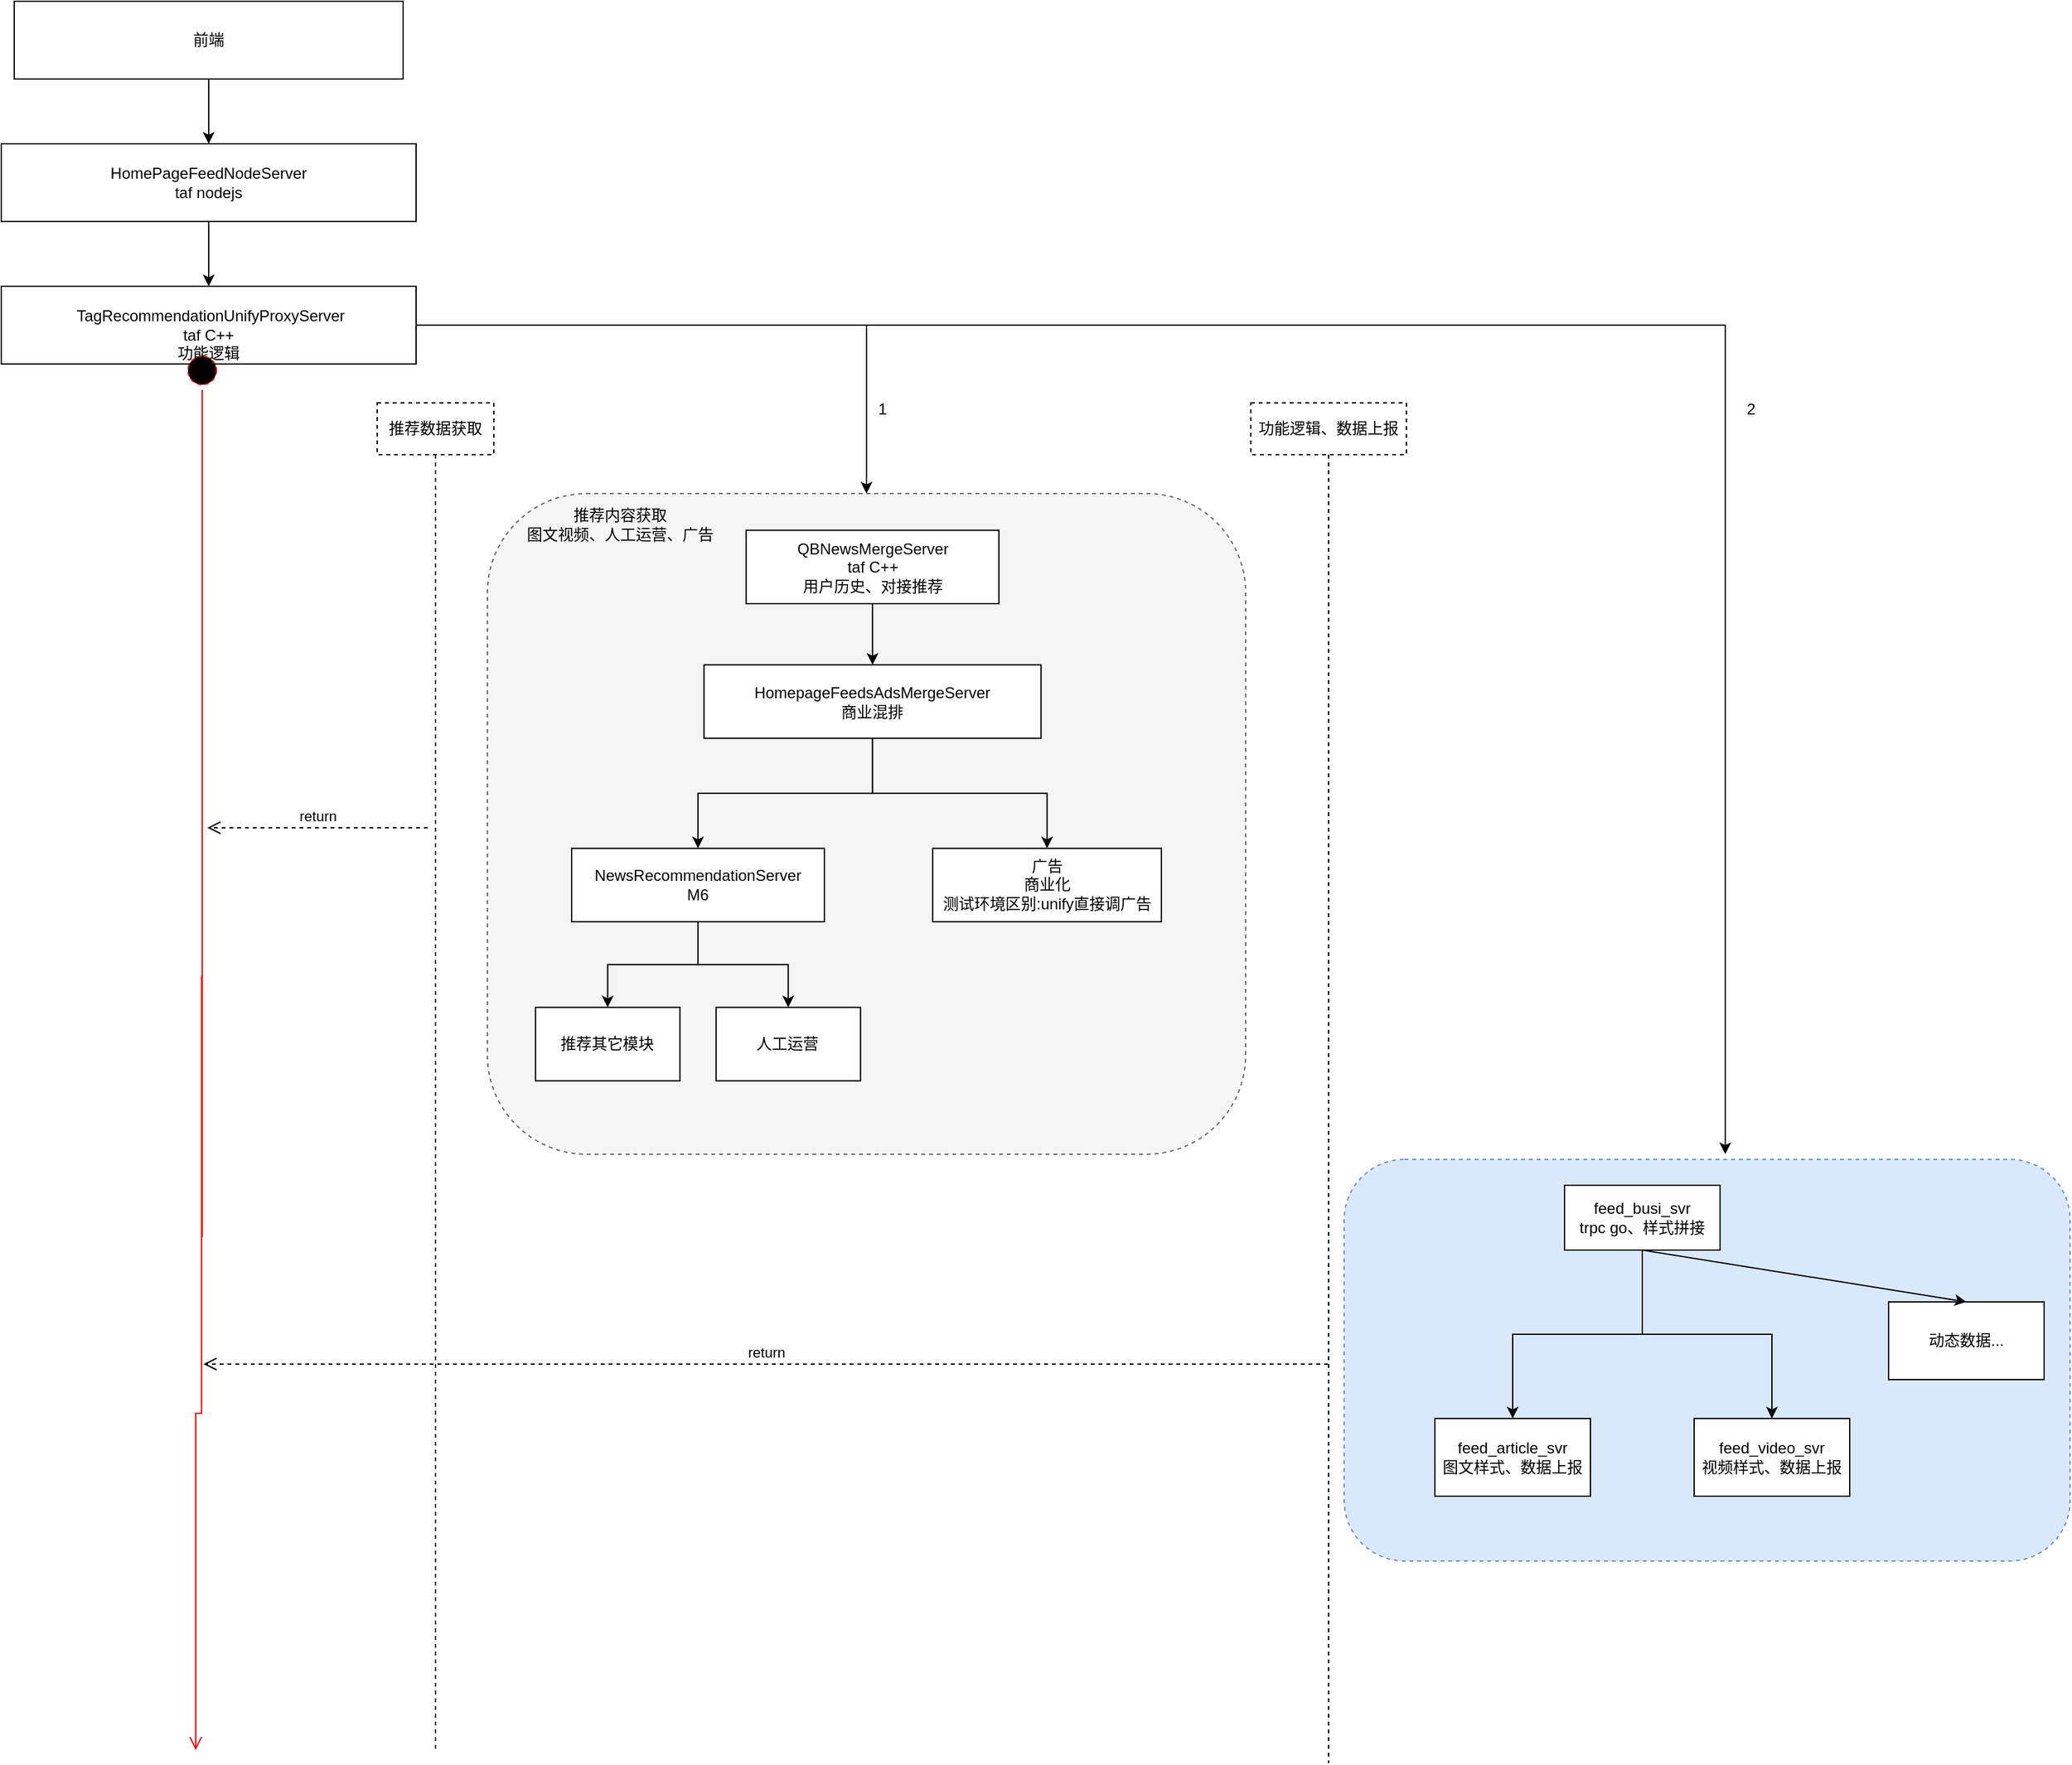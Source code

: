 <mxfile version="16.1.0" type="github">
  <diagram id="XZ3qL6EtdCwVyzF2ZRg6" name="Page-1">
    <mxGraphModel dx="2499" dy="821" grid="1" gridSize="10" guides="1" tooltips="1" connect="1" arrows="1" fold="1" page="1" pageScale="1" pageWidth="850" pageHeight="1100" math="0" shadow="0">
      <root>
        <mxCell id="0" />
        <mxCell id="1" parent="0" />
        <mxCell id="aNXheSGr7ayVwAfQVtg4-3" value="" style="edgeStyle=orthogonalEdgeStyle;rounded=0;orthogonalLoop=1;jettySize=auto;html=1;startArrow=none;exitX=0.5;exitY=1;exitDx=0;exitDy=0;" parent="1" source="aNXheSGr7ayVwAfQVtg4-1" target="aNXheSGr7ayVwAfQVtg4-2" edge="1">
          <mxGeometry relative="1" as="geometry">
            <mxPoint x="-390" y="90" as="sourcePoint" />
          </mxGeometry>
        </mxCell>
        <mxCell id="aNXheSGr7ayVwAfQVtg4-1" value="前端" style="rounded=0;whiteSpace=wrap;html=1;" parent="1" vertex="1">
          <mxGeometry x="-620" y="40" width="300" height="60" as="geometry" />
        </mxCell>
        <mxCell id="aNXheSGr7ayVwAfQVtg4-7" value="" style="edgeStyle=orthogonalEdgeStyle;rounded=0;orthogonalLoop=1;jettySize=auto;html=1;" parent="1" source="aNXheSGr7ayVwAfQVtg4-2" target="aNXheSGr7ayVwAfQVtg4-6" edge="1">
          <mxGeometry relative="1" as="geometry" />
        </mxCell>
        <mxCell id="aNXheSGr7ayVwAfQVtg4-2" value="HomePageFeedNodeServer&lt;br&gt;taf nodejs" style="rounded=0;whiteSpace=wrap;html=1;" parent="1" vertex="1">
          <mxGeometry x="-630" y="150" width="320" height="60" as="geometry" />
        </mxCell>
        <mxCell id="aNXheSGr7ayVwAfQVtg4-9" value="" style="edgeStyle=orthogonalEdgeStyle;rounded=0;orthogonalLoop=1;jettySize=auto;html=1;entryX=0.5;entryY=0;entryDx=0;entryDy=0;" parent="1" source="aNXheSGr7ayVwAfQVtg4-6" target="koJOCGhgzp4sdrUsIHKd-2" edge="1">
          <mxGeometry relative="1" as="geometry" />
        </mxCell>
        <mxCell id="aNXheSGr7ayVwAfQVtg4-6" value="&lt;div&gt;&lt;br&gt;&lt;/div&gt;&lt;div&gt;&amp;nbsp;TagRecommendationUnifyProxyServer&lt;/div&gt;&lt;div&gt;taf C++&lt;/div&gt;&lt;div&gt;功能逻辑&lt;/div&gt;" style="whiteSpace=wrap;html=1;rounded=0;" parent="1" vertex="1">
          <mxGeometry x="-630" y="260" width="320" height="60" as="geometry" />
        </mxCell>
        <mxCell id="koJOCGhgzp4sdrUsIHKd-6" value="功能逻辑、数据上报" style="shape=umlLifeline;perimeter=lifelinePerimeter;whiteSpace=wrap;html=1;container=1;collapsible=0;recursiveResize=0;outlineConnect=0;dashed=1;" vertex="1" parent="1">
          <mxGeometry x="334" y="350" width="120" height="1050" as="geometry" />
        </mxCell>
        <mxCell id="koJOCGhgzp4sdrUsIHKd-8" value="推荐数据获取" style="shape=umlLifeline;perimeter=lifelinePerimeter;whiteSpace=wrap;html=1;container=1;collapsible=0;recursiveResize=0;outlineConnect=0;dashed=1;" vertex="1" parent="1">
          <mxGeometry x="-340" y="350" width="90" height="1040" as="geometry" />
        </mxCell>
        <mxCell id="koJOCGhgzp4sdrUsIHKd-4" value="" style="group" vertex="1" connectable="0" parent="koJOCGhgzp4sdrUsIHKd-8">
          <mxGeometry x="85" y="70" width="585" height="510" as="geometry" />
        </mxCell>
        <mxCell id="koJOCGhgzp4sdrUsIHKd-2" value="" style="rounded=1;whiteSpace=wrap;html=1;dashed=1;fillColor=#f5f5f5;strokeColor=#666666;fontColor=#333333;" vertex="1" parent="koJOCGhgzp4sdrUsIHKd-4">
          <mxGeometry width="585" height="510" as="geometry" />
        </mxCell>
        <mxCell id="koJOCGhgzp4sdrUsIHKd-1" value="" style="group" vertex="1" connectable="0" parent="koJOCGhgzp4sdrUsIHKd-4">
          <mxGeometry x="37.143" y="28.333" width="482.857" height="425" as="geometry" />
        </mxCell>
        <mxCell id="aNXheSGr7ayVwAfQVtg4-8" value="QBNewsMergeServer&lt;br&gt;taf C++&lt;br&gt;用户历史、对接推荐" style="whiteSpace=wrap;html=1;fillColor=rgb(255, 255, 255);strokeColor=rgb(0, 0, 0);fontColor=rgb(0, 0, 0);rounded=0;" parent="koJOCGhgzp4sdrUsIHKd-1" vertex="1">
          <mxGeometry x="162.5" width="195" height="56.667" as="geometry" />
        </mxCell>
        <mxCell id="aNXheSGr7ayVwAfQVtg4-10" value="HomepageFeedsAdsMergeServer&lt;br&gt;商业混排" style="whiteSpace=wrap;html=1;fillColor=rgb(255, 255, 255);strokeColor=rgb(0, 0, 0);fontColor=rgb(0, 0, 0);rounded=0;" parent="koJOCGhgzp4sdrUsIHKd-1" vertex="1">
          <mxGeometry x="130" y="103.889" width="260" height="56.667" as="geometry" />
        </mxCell>
        <mxCell id="aNXheSGr7ayVwAfQVtg4-11" value="" style="edgeStyle=orthogonalEdgeStyle;rounded=0;orthogonalLoop=1;jettySize=auto;html=1;" parent="koJOCGhgzp4sdrUsIHKd-1" source="aNXheSGr7ayVwAfQVtg4-8" target="aNXheSGr7ayVwAfQVtg4-10" edge="1">
          <mxGeometry relative="1" as="geometry" />
        </mxCell>
        <mxCell id="aNXheSGr7ayVwAfQVtg4-12" value="NewsRecommendationServer&lt;br&gt;M6" style="whiteSpace=wrap;html=1;fillColor=rgb(255, 255, 255);strokeColor=rgb(0, 0, 0);fontColor=rgb(0, 0, 0);rounded=0;" parent="koJOCGhgzp4sdrUsIHKd-1" vertex="1">
          <mxGeometry x="27.857" y="245.556" width="195" height="56.667" as="geometry" />
        </mxCell>
        <mxCell id="aNXheSGr7ayVwAfQVtg4-13" value="" style="edgeStyle=orthogonalEdgeStyle;rounded=0;orthogonalLoop=1;jettySize=auto;html=1;" parent="koJOCGhgzp4sdrUsIHKd-1" source="aNXheSGr7ayVwAfQVtg4-10" target="aNXheSGr7ayVwAfQVtg4-12" edge="1">
          <mxGeometry relative="1" as="geometry" />
        </mxCell>
        <mxCell id="aNXheSGr7ayVwAfQVtg4-14" value="推荐其它模块" style="whiteSpace=wrap;html=1;fillColor=rgb(255, 255, 255);strokeColor=rgb(0, 0, 0);fontColor=rgb(0, 0, 0);rounded=0;" parent="koJOCGhgzp4sdrUsIHKd-1" vertex="1">
          <mxGeometry y="368.333" width="111.429" height="56.667" as="geometry" />
        </mxCell>
        <mxCell id="aNXheSGr7ayVwAfQVtg4-15" value="" style="edgeStyle=orthogonalEdgeStyle;rounded=0;orthogonalLoop=1;jettySize=auto;html=1;" parent="koJOCGhgzp4sdrUsIHKd-1" source="aNXheSGr7ayVwAfQVtg4-12" target="aNXheSGr7ayVwAfQVtg4-14" edge="1">
          <mxGeometry relative="1" as="geometry" />
        </mxCell>
        <mxCell id="aNXheSGr7ayVwAfQVtg4-16" value="人工运营" style="whiteSpace=wrap;html=1;fillColor=rgb(255, 255, 255);strokeColor=rgb(0, 0, 0);fontColor=rgb(0, 0, 0);rounded=0;" parent="koJOCGhgzp4sdrUsIHKd-1" vertex="1">
          <mxGeometry x="139.286" y="368.333" width="111.429" height="56.667" as="geometry" />
        </mxCell>
        <mxCell id="aNXheSGr7ayVwAfQVtg4-17" value="" style="edgeStyle=orthogonalEdgeStyle;rounded=0;orthogonalLoop=1;jettySize=auto;html=1;exitX=0.5;exitY=1;exitDx=0;exitDy=0;" parent="koJOCGhgzp4sdrUsIHKd-1" source="aNXheSGr7ayVwAfQVtg4-12" target="aNXheSGr7ayVwAfQVtg4-16" edge="1">
          <mxGeometry relative="1" as="geometry" />
        </mxCell>
        <mxCell id="aNXheSGr7ayVwAfQVtg4-18" value="广告&lt;br&gt;商业化&lt;br&gt;测试环境区别:unify直接调广告" style="whiteSpace=wrap;html=1;fillColor=rgb(255, 255, 255);strokeColor=rgb(0, 0, 0);fontColor=rgb(0, 0, 0);rounded=0;" parent="koJOCGhgzp4sdrUsIHKd-1" vertex="1">
          <mxGeometry x="306.429" y="245.556" width="176.429" height="56.667" as="geometry" />
        </mxCell>
        <mxCell id="aNXheSGr7ayVwAfQVtg4-19" value="" style="edgeStyle=orthogonalEdgeStyle;rounded=0;orthogonalLoop=1;jettySize=auto;html=1;" parent="koJOCGhgzp4sdrUsIHKd-1" source="aNXheSGr7ayVwAfQVtg4-10" target="aNXheSGr7ayVwAfQVtg4-18" edge="1">
          <mxGeometry relative="1" as="geometry" />
        </mxCell>
        <mxCell id="koJOCGhgzp4sdrUsIHKd-3" value="推荐内容获取&lt;br&gt;图文视频、人工运营、广告" style="text;html=1;strokeColor=none;fillColor=none;align=center;verticalAlign=middle;whiteSpace=wrap;rounded=0;dashed=1;" vertex="1" parent="koJOCGhgzp4sdrUsIHKd-4">
          <mxGeometry x="18.571" y="9.444" width="167.143" height="28.333" as="geometry" />
        </mxCell>
        <mxCell id="koJOCGhgzp4sdrUsIHKd-10" value="" style="ellipse;html=1;shape=startState;fillColor=#000000;strokeColor=#ff0000;dashed=1;" vertex="1" parent="1">
          <mxGeometry x="-490" y="310" width="30" height="30" as="geometry" />
        </mxCell>
        <mxCell id="koJOCGhgzp4sdrUsIHKd-11" value="" style="edgeStyle=orthogonalEdgeStyle;html=1;verticalAlign=bottom;endArrow=open;endSize=8;strokeColor=#ff0000;rounded=0;startArrow=none;" edge="1" parent="1">
          <mxGeometry relative="1" as="geometry">
            <mxPoint x="-480" y="1390" as="targetPoint" />
            <mxPoint x="-475.5" y="792.5" as="sourcePoint" />
            <Array as="points">
              <mxPoint x="-475" y="1130" />
              <mxPoint x="-480" y="1130" />
            </Array>
          </mxGeometry>
        </mxCell>
        <mxCell id="koJOCGhgzp4sdrUsIHKd-14" value="" style="edgeStyle=orthogonalEdgeStyle;html=1;verticalAlign=bottom;endArrow=none;endSize=8;strokeColor=#ff0000;rounded=0;" edge="1" parent="1" source="koJOCGhgzp4sdrUsIHKd-10">
          <mxGeometry relative="1" as="geometry">
            <mxPoint x="-475" y="993.82" as="targetPoint" />
            <mxPoint x="-485" y="370" as="sourcePoint" />
            <Array as="points">
              <mxPoint x="-475" y="830" />
              <mxPoint x="-475" y="830" />
            </Array>
          </mxGeometry>
        </mxCell>
        <mxCell id="koJOCGhgzp4sdrUsIHKd-17" value="return" style="html=1;verticalAlign=bottom;endArrow=open;dashed=1;endSize=8;rounded=0;" edge="1" parent="1">
          <mxGeometry relative="1" as="geometry">
            <mxPoint x="-301" y="678" as="sourcePoint" />
            <mxPoint x="-471" y="678" as="targetPoint" />
          </mxGeometry>
        </mxCell>
        <mxCell id="koJOCGhgzp4sdrUsIHKd-28" value="return" style="html=1;verticalAlign=bottom;endArrow=open;dashed=1;endSize=8;rounded=0;" edge="1" parent="1">
          <mxGeometry relative="1" as="geometry">
            <mxPoint x="393.5" y="1092" as="sourcePoint" />
            <mxPoint x="-474" y="1092" as="targetPoint" />
          </mxGeometry>
        </mxCell>
        <mxCell id="koJOCGhgzp4sdrUsIHKd-29" value="" style="group" vertex="1" connectable="0" parent="1">
          <mxGeometry x="406" y="934" width="560" height="310" as="geometry" />
        </mxCell>
        <mxCell id="koJOCGhgzp4sdrUsIHKd-26" value="" style="rounded=1;whiteSpace=wrap;html=1;dashed=1;fillColor=#dae8fc;strokeColor=#6c8ebf;" vertex="1" parent="koJOCGhgzp4sdrUsIHKd-29">
          <mxGeometry width="560" height="310" as="geometry" />
        </mxCell>
        <mxCell id="koJOCGhgzp4sdrUsIHKd-18" value="feed_busi_svr&lt;br&gt;trpc go、样式拼接" style="rounded=0;whiteSpace=wrap;html=1;" vertex="1" parent="koJOCGhgzp4sdrUsIHKd-29">
          <mxGeometry x="170" y="20" width="120" height="50" as="geometry" />
        </mxCell>
        <mxCell id="koJOCGhgzp4sdrUsIHKd-20" value="feed_article_svr&lt;br&gt;图文样式、数据上报" style="rounded=0;whiteSpace=wrap;html=1;" vertex="1" parent="koJOCGhgzp4sdrUsIHKd-29">
          <mxGeometry x="70" y="200" width="120" height="60" as="geometry" />
        </mxCell>
        <mxCell id="koJOCGhgzp4sdrUsIHKd-21" value="" style="edgeStyle=orthogonalEdgeStyle;rounded=0;orthogonalLoop=1;jettySize=auto;html=1;" edge="1" parent="koJOCGhgzp4sdrUsIHKd-29" source="koJOCGhgzp4sdrUsIHKd-18" target="koJOCGhgzp4sdrUsIHKd-20">
          <mxGeometry relative="1" as="geometry" />
        </mxCell>
        <mxCell id="koJOCGhgzp4sdrUsIHKd-22" value="feed_video_svr&lt;br&gt;视频样式、数据上报" style="rounded=0;whiteSpace=wrap;html=1;" vertex="1" parent="koJOCGhgzp4sdrUsIHKd-29">
          <mxGeometry x="270" y="200" width="120" height="60" as="geometry" />
        </mxCell>
        <mxCell id="koJOCGhgzp4sdrUsIHKd-23" value="" style="edgeStyle=orthogonalEdgeStyle;rounded=0;orthogonalLoop=1;jettySize=auto;html=1;" edge="1" parent="koJOCGhgzp4sdrUsIHKd-29" source="koJOCGhgzp4sdrUsIHKd-18" target="koJOCGhgzp4sdrUsIHKd-22">
          <mxGeometry relative="1" as="geometry" />
        </mxCell>
        <mxCell id="koJOCGhgzp4sdrUsIHKd-24" value="动态数据..." style="rounded=0;whiteSpace=wrap;html=1;" vertex="1" parent="koJOCGhgzp4sdrUsIHKd-29">
          <mxGeometry x="420" y="110" width="120" height="60" as="geometry" />
        </mxCell>
        <mxCell id="koJOCGhgzp4sdrUsIHKd-25" value="" style="endArrow=classic;html=1;rounded=0;exitX=0.5;exitY=1;exitDx=0;exitDy=0;entryX=0.5;entryY=0;entryDx=0;entryDy=0;" edge="1" parent="koJOCGhgzp4sdrUsIHKd-29" source="koJOCGhgzp4sdrUsIHKd-18" target="koJOCGhgzp4sdrUsIHKd-24">
          <mxGeometry width="50" height="50" relative="1" as="geometry">
            <mxPoint x="-40" y="160" as="sourcePoint" />
            <mxPoint x="10" y="110" as="targetPoint" />
          </mxGeometry>
        </mxCell>
        <mxCell id="koJOCGhgzp4sdrUsIHKd-31" value="" style="edgeStyle=segmentEdgeStyle;endArrow=classic;html=1;rounded=0;exitX=1;exitY=0.5;exitDx=0;exitDy=0;" edge="1" parent="1" source="aNXheSGr7ayVwAfQVtg4-6">
          <mxGeometry width="50" height="50" relative="1" as="geometry">
            <mxPoint x="-110" y="210" as="sourcePoint" />
            <mxPoint x="700" y="930" as="targetPoint" />
          </mxGeometry>
        </mxCell>
        <mxCell id="koJOCGhgzp4sdrUsIHKd-32" value="1" style="text;html=1;strokeColor=none;fillColor=none;align=center;verticalAlign=middle;whiteSpace=wrap;rounded=0;dashed=1;" vertex="1" parent="1">
          <mxGeometry x="20" y="340" width="60" height="30" as="geometry" />
        </mxCell>
        <mxCell id="koJOCGhgzp4sdrUsIHKd-33" value="2" style="text;html=1;strokeColor=none;fillColor=none;align=center;verticalAlign=middle;whiteSpace=wrap;rounded=0;dashed=1;" vertex="1" parent="1">
          <mxGeometry x="690" y="340" width="60" height="30" as="geometry" />
        </mxCell>
      </root>
    </mxGraphModel>
  </diagram>
</mxfile>
